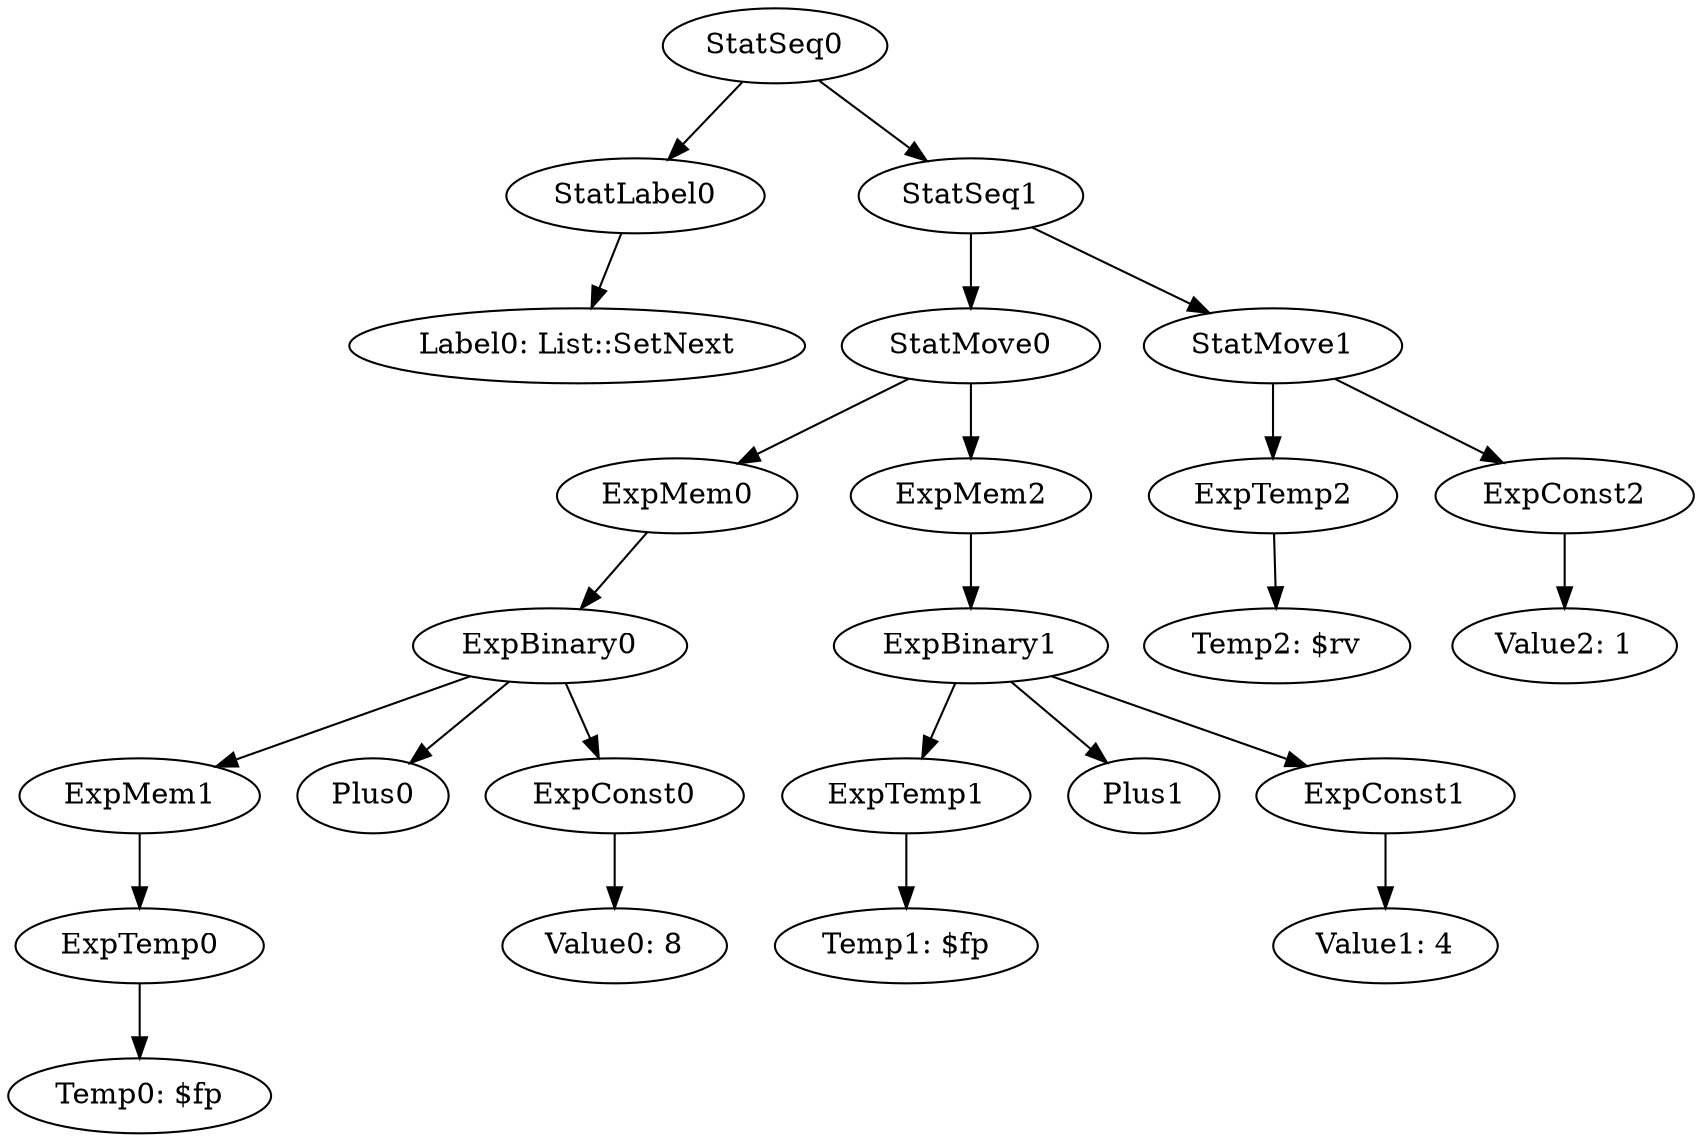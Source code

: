 digraph {
	ordering = out;
	ExpConst2 -> "Value2: 1";
	ExpTemp2 -> "Temp2: $rv";
	StatSeq1 -> StatMove0;
	StatSeq1 -> StatMove1;
	StatMove1 -> ExpTemp2;
	StatMove1 -> ExpConst2;
	ExpConst1 -> "Value1: 4";
	ExpMem2 -> ExpBinary1;
	ExpTemp0 -> "Temp0: $fp";
	StatSeq0 -> StatLabel0;
	StatSeq0 -> StatSeq1;
	StatLabel0 -> "Label0: List::SetNext";
	ExpMem1 -> ExpTemp0;
	ExpConst0 -> "Value0: 8";
	ExpBinary0 -> ExpMem1;
	ExpBinary0 -> Plus0;
	ExpBinary0 -> ExpConst0;
	StatMove0 -> ExpMem0;
	StatMove0 -> ExpMem2;
	ExpTemp1 -> "Temp1: $fp";
	ExpMem0 -> ExpBinary0;
	ExpBinary1 -> ExpTemp1;
	ExpBinary1 -> Plus1;
	ExpBinary1 -> ExpConst1;
}

